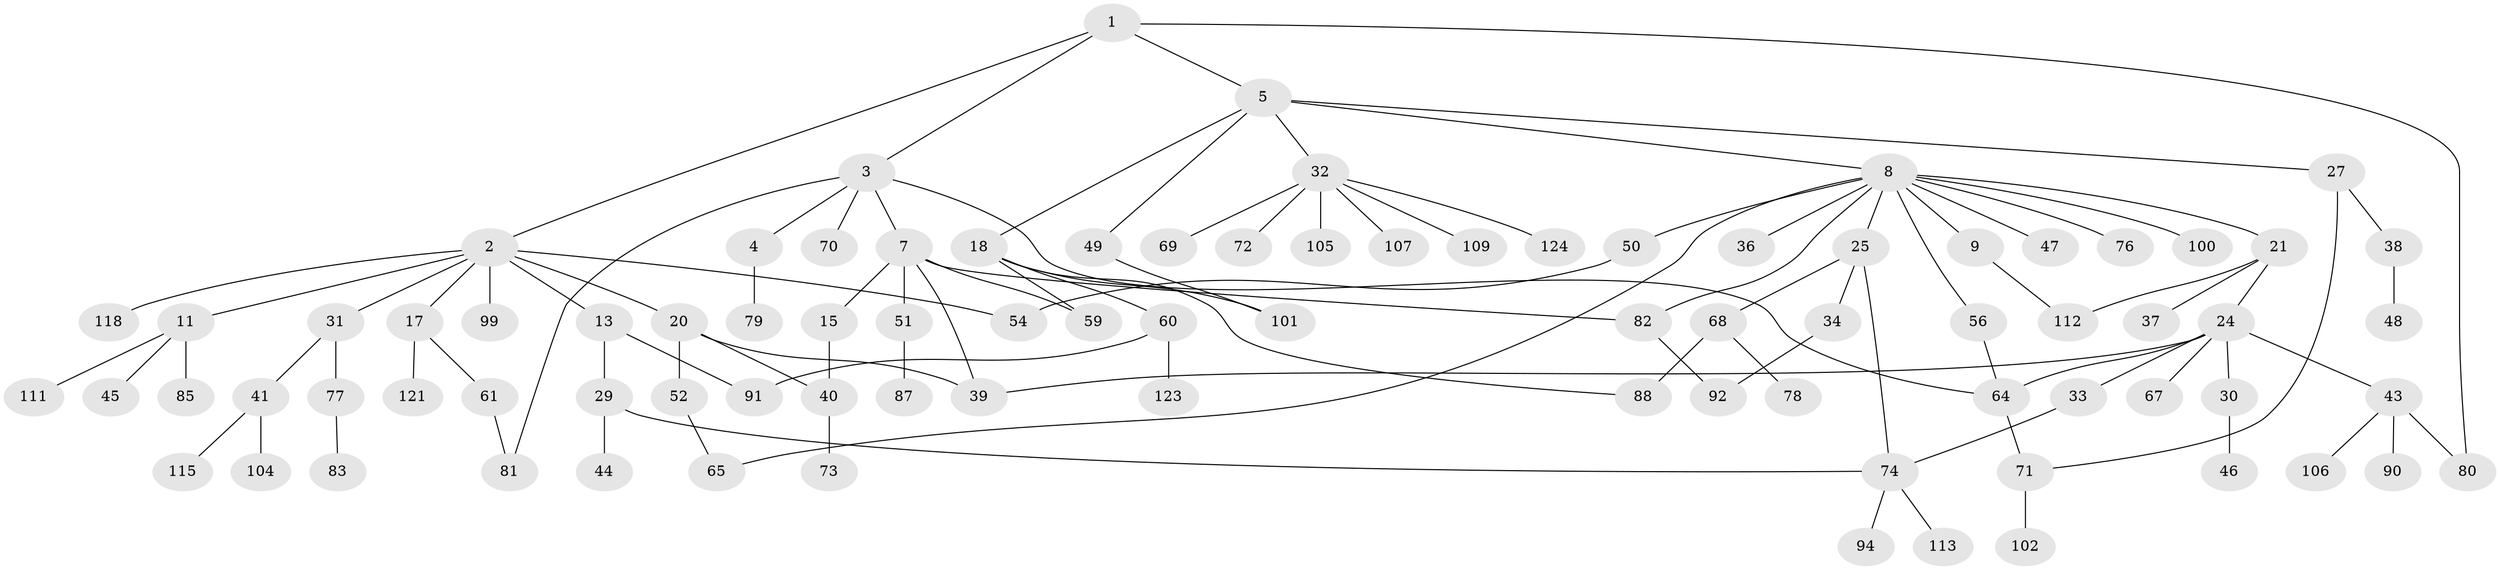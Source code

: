 // original degree distribution, {4: 0.06349206349206349, 6: 0.023809523809523808, 3: 0.18253968253968253, 5: 0.03968253968253968, 7: 0.023809523809523808, 2: 0.3253968253968254, 1: 0.3412698412698413}
// Generated by graph-tools (version 1.1) at 2025/10/02/27/25 16:10:55]
// undirected, 87 vertices, 105 edges
graph export_dot {
graph [start="1"]
  node [color=gray90,style=filled];
  1 [super="+95"];
  2 [super="+6"];
  3 [super="+16"];
  4 [super="+66"];
  5 [super="+14"];
  7 [super="+10"];
  8 [super="+19"];
  9 [super="+103"];
  11 [super="+12"];
  13 [super="+120"];
  15;
  17 [super="+57"];
  18 [super="+22"];
  20 [super="+26"];
  21 [super="+23"];
  24 [super="+28"];
  25;
  27 [super="+35"];
  29 [super="+97"];
  30;
  31;
  32 [super="+42"];
  33 [super="+53"];
  34;
  36;
  37;
  38;
  39 [super="+58"];
  40 [super="+55"];
  41 [super="+93"];
  43 [super="+96"];
  44;
  45 [super="+63"];
  46 [super="+126"];
  47;
  48;
  49 [super="+116"];
  50 [super="+62"];
  51;
  52;
  54;
  56 [super="+75"];
  59;
  60;
  61;
  64 [super="+89"];
  65 [super="+84"];
  67;
  68 [super="+110"];
  69;
  70;
  71 [super="+86"];
  72;
  73;
  74 [super="+98"];
  76;
  77 [super="+117"];
  78;
  79;
  80;
  81;
  82;
  83;
  85;
  87 [super="+114"];
  88;
  90;
  91 [super="+122"];
  92 [super="+108"];
  94;
  99 [super="+119"];
  100;
  101;
  102;
  104;
  105;
  106;
  107;
  109 [super="+125"];
  111;
  112;
  113;
  115;
  118;
  121;
  123;
  124;
  1 -- 2;
  1 -- 3;
  1 -- 5;
  1 -- 80;
  2 -- 11;
  2 -- 17;
  2 -- 54;
  2 -- 99;
  2 -- 20;
  2 -- 118;
  2 -- 13;
  2 -- 31;
  3 -- 4;
  3 -- 7;
  3 -- 64;
  3 -- 70;
  3 -- 81;
  4 -- 79;
  5 -- 8;
  5 -- 27;
  5 -- 49;
  5 -- 32;
  5 -- 18;
  7 -- 82;
  7 -- 51;
  7 -- 39;
  7 -- 59;
  7 -- 15;
  8 -- 9;
  8 -- 25;
  8 -- 47;
  8 -- 50;
  8 -- 82;
  8 -- 100;
  8 -- 36;
  8 -- 21;
  8 -- 56;
  8 -- 76;
  8 -- 65;
  9 -- 112;
  11 -- 111;
  11 -- 45;
  11 -- 85;
  13 -- 29;
  13 -- 91;
  15 -- 40;
  17 -- 61;
  17 -- 121;
  18 -- 59;
  18 -- 60;
  18 -- 101;
  18 -- 88;
  20 -- 40;
  20 -- 52;
  20 -- 39;
  21 -- 112;
  21 -- 24;
  21 -- 37;
  24 -- 30;
  24 -- 33;
  24 -- 39;
  24 -- 43;
  24 -- 67;
  24 -- 64;
  25 -- 34;
  25 -- 68;
  25 -- 74;
  27 -- 38;
  27 -- 71;
  29 -- 44;
  29 -- 74;
  30 -- 46;
  31 -- 41;
  31 -- 77;
  32 -- 109;
  32 -- 69;
  32 -- 72;
  32 -- 105;
  32 -- 107;
  32 -- 124;
  33 -- 74;
  34 -- 92;
  38 -- 48;
  40 -- 73;
  41 -- 104;
  41 -- 115;
  43 -- 80;
  43 -- 90;
  43 -- 106;
  49 -- 101 [weight=2];
  50 -- 54;
  51 -- 87;
  52 -- 65;
  56 -- 64;
  60 -- 91;
  60 -- 123;
  61 -- 81;
  64 -- 71;
  68 -- 78;
  68 -- 88;
  71 -- 102;
  74 -- 94;
  74 -- 113;
  77 -- 83;
  82 -- 92;
}
